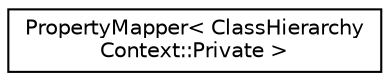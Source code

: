 digraph "Graphical Class Hierarchy"
{
 // INTERACTIVE_SVG=YES
 // LATEX_PDF_SIZE
  edge [fontname="Helvetica",fontsize="10",labelfontname="Helvetica",labelfontsize="10"];
  node [fontname="Helvetica",fontsize="10",shape=record];
  rankdir="LR";
  Node0 [label="PropertyMapper\< ClassHierarchy\lContext::Private \>",height=0.2,width=0.4,color="black", fillcolor="white", style="filled",URL="$d1/d80/class_property_mapper.html",tooltip=" "];
}
